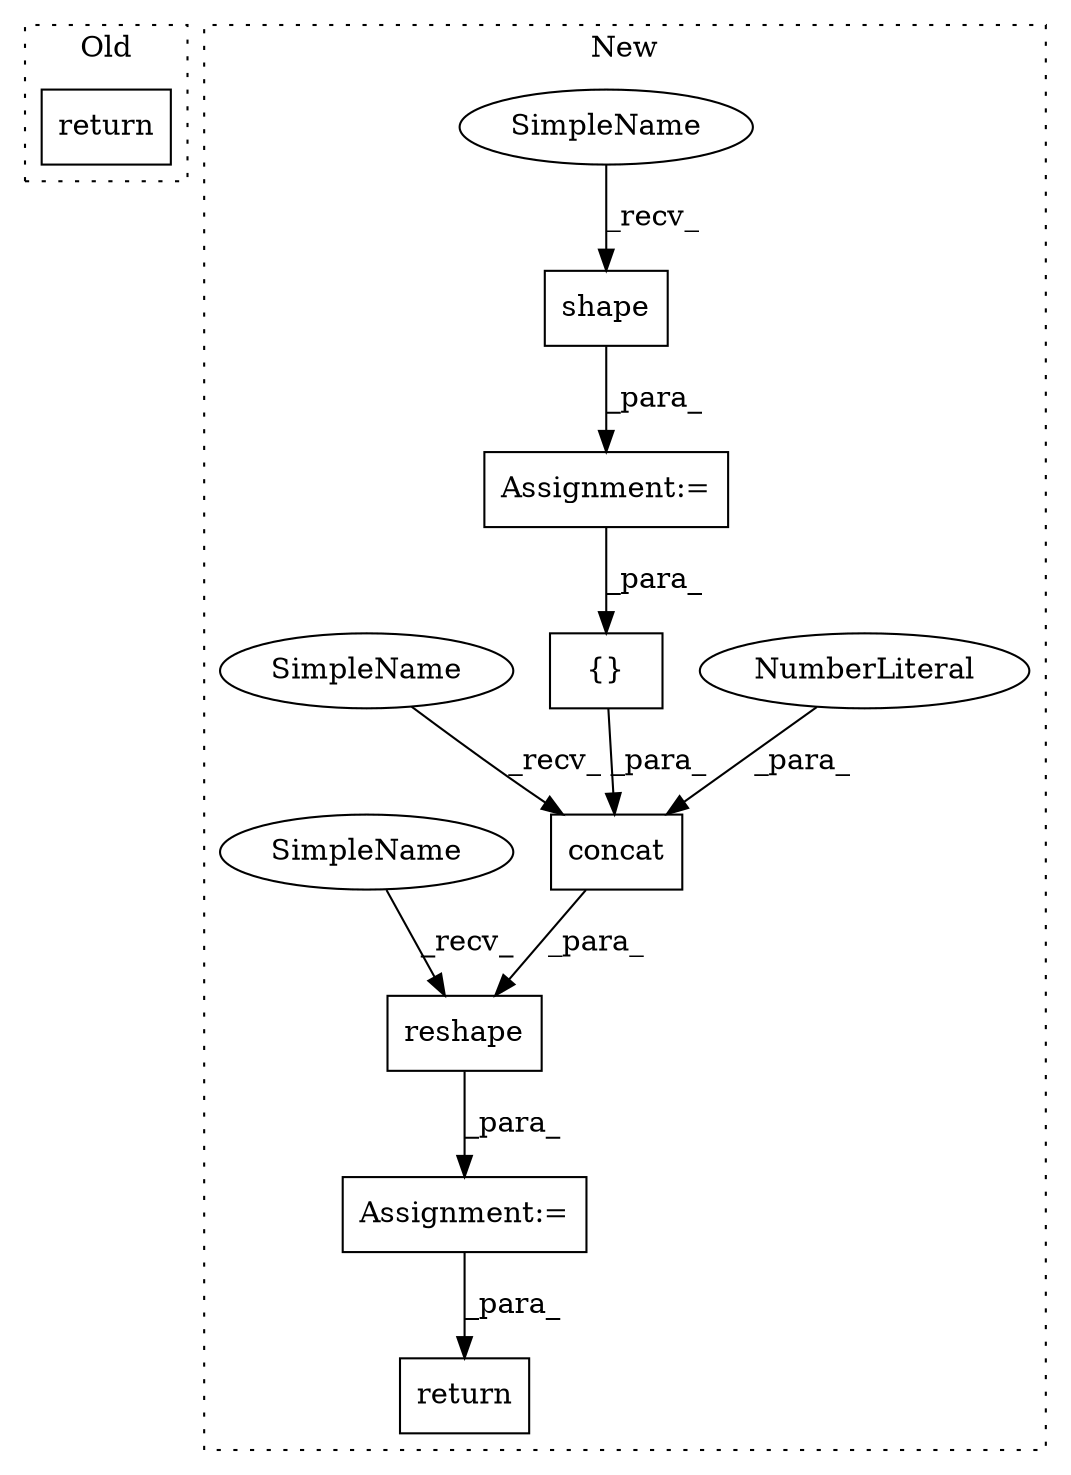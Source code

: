 digraph G {
subgraph cluster0 {
1 [label="return" a="41" s="1850" l="7" shape="box"];
label = "Old";
style="dotted";
}
subgraph cluster1 {
2 [label="concat" a="32" s="3282,3324" l="7,1" shape="box"];
3 [label="Assignment:=" a="7" s="3337" l="1" shape="box"];
4 [label="Assignment:=" a="7" s="3091" l="1" shape="box"];
5 [label="NumberLiteral" a="34" s="3323" l="1" shape="ellipse"];
6 [label="return" a="41" s="3415" l="7" shape="box"];
7 [label="reshape" a="32" s="3349,3372" l="8,1" shape="box"];
8 [label="{}" a="4" s="3298,3321" l="1,1" shape="box"];
9 [label="shape" a="32" s="3103,3110" l="6,1" shape="box"];
10 [label="SimpleName" a="42" s="3092" l="10" shape="ellipse"];
11 [label="SimpleName" a="42" s="3271" l="10" shape="ellipse"];
12 [label="SimpleName" a="42" s="3338" l="10" shape="ellipse"];
label = "New";
style="dotted";
}
2 -> 7 [label="_para_"];
3 -> 6 [label="_para_"];
4 -> 8 [label="_para_"];
5 -> 2 [label="_para_"];
7 -> 3 [label="_para_"];
8 -> 2 [label="_para_"];
9 -> 4 [label="_para_"];
10 -> 9 [label="_recv_"];
11 -> 2 [label="_recv_"];
12 -> 7 [label="_recv_"];
}